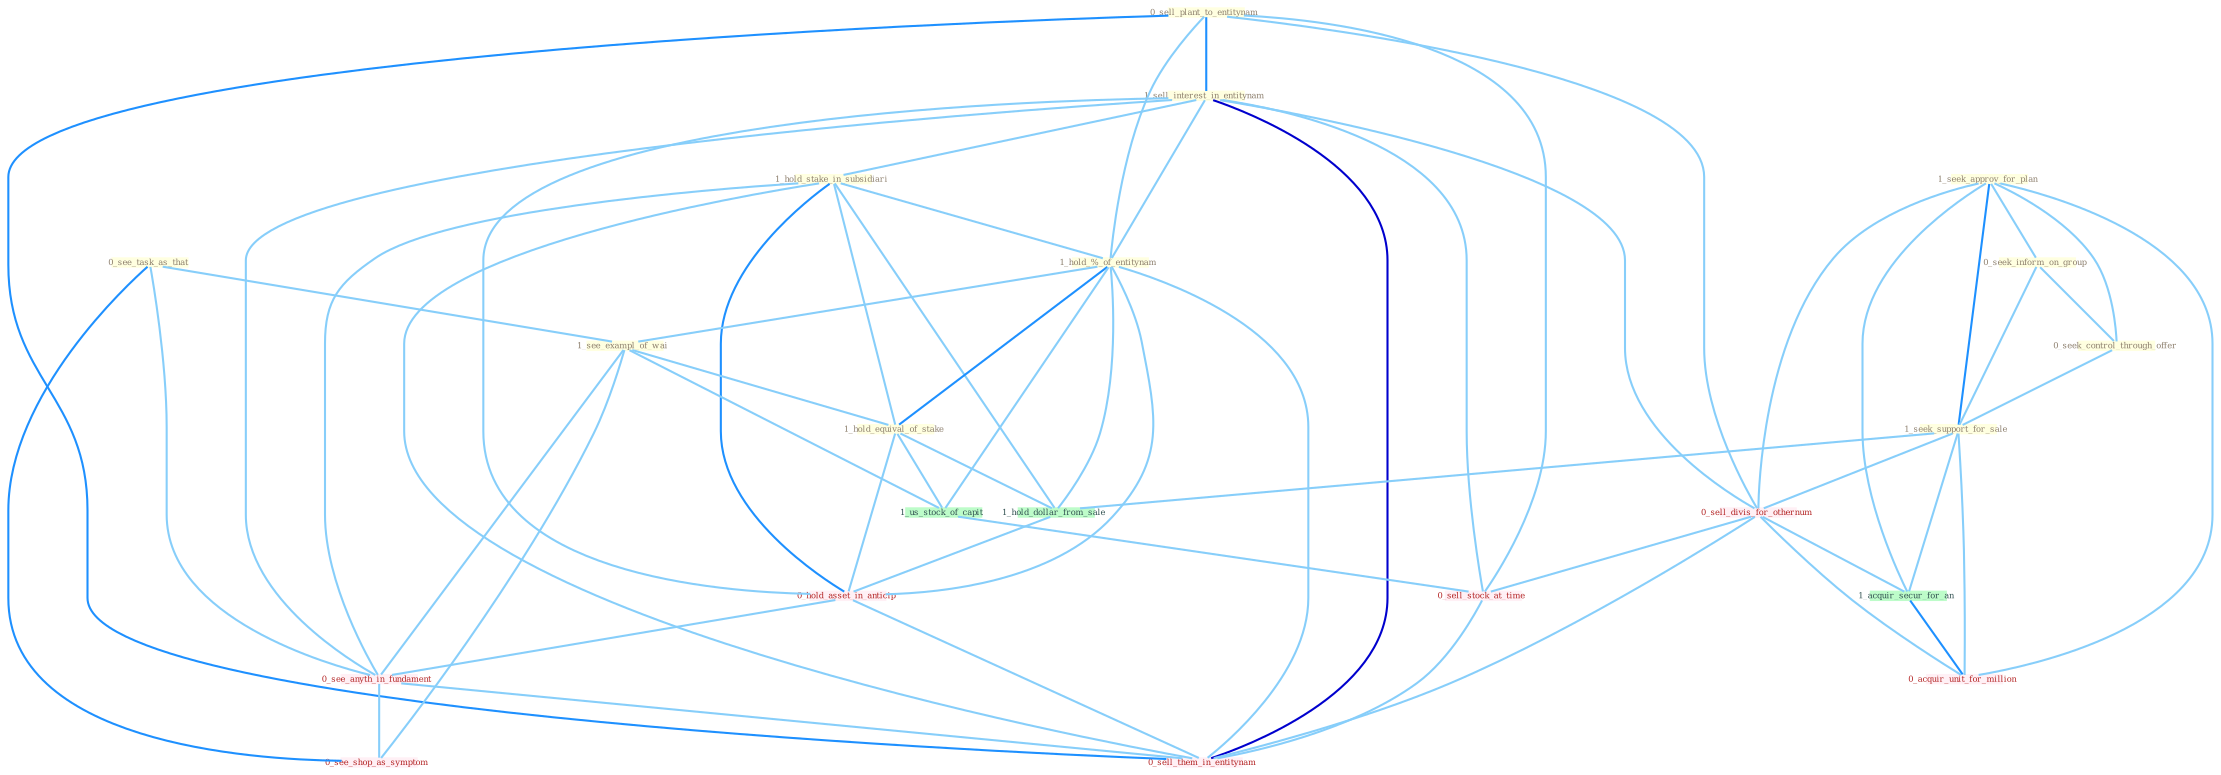 Graph G{ 
    node
    [shape=polygon,style=filled,width=.5,height=.06,color="#BDFCC9",fixedsize=true,fontsize=4,
    fontcolor="#2f4f4f"];
    {node
    [color="#ffffe0", fontcolor="#8b7d6b"] "0_sell_plant_to_entitynam " "1_sell_interest_in_entitynam " "0_see_task_as_that " "1_hold_stake_in_subsidiari " "1_hold_%_of_entitynam " "1_seek_approv_for_plan " "1_see_exampl_of_wai " "0_seek_inform_on_group " "0_seek_control_through_offer " "1_hold_equival_of_stake " "1_seek_support_for_sale "}
{node [color="#fff0f5", fontcolor="#b22222"] "0_sell_divis_for_othernum " "0_hold_asset_in_anticip " "0_sell_stock_at_time " "0_see_anyth_in_fundament " "0_acquir_unit_for_million " "0_see_shop_as_symptom " "0_sell_them_in_entitynam "}
edge [color="#B0E2FF"];

	"0_sell_plant_to_entitynam " -- "1_sell_interest_in_entitynam " [w="2", color="#1e90ff" , len=0.8];
	"0_sell_plant_to_entitynam " -- "1_hold_%_of_entitynam " [w="1", color="#87cefa" ];
	"0_sell_plant_to_entitynam " -- "0_sell_divis_for_othernum " [w="1", color="#87cefa" ];
	"0_sell_plant_to_entitynam " -- "0_sell_stock_at_time " [w="1", color="#87cefa" ];
	"0_sell_plant_to_entitynam " -- "0_sell_them_in_entitynam " [w="2", color="#1e90ff" , len=0.8];
	"1_sell_interest_in_entitynam " -- "1_hold_stake_in_subsidiari " [w="1", color="#87cefa" ];
	"1_sell_interest_in_entitynam " -- "1_hold_%_of_entitynam " [w="1", color="#87cefa" ];
	"1_sell_interest_in_entitynam " -- "0_sell_divis_for_othernum " [w="1", color="#87cefa" ];
	"1_sell_interest_in_entitynam " -- "0_hold_asset_in_anticip " [w="1", color="#87cefa" ];
	"1_sell_interest_in_entitynam " -- "0_sell_stock_at_time " [w="1", color="#87cefa" ];
	"1_sell_interest_in_entitynam " -- "0_see_anyth_in_fundament " [w="1", color="#87cefa" ];
	"1_sell_interest_in_entitynam " -- "0_sell_them_in_entitynam " [w="3", color="#0000cd" , len=0.6];
	"0_see_task_as_that " -- "1_see_exampl_of_wai " [w="1", color="#87cefa" ];
	"0_see_task_as_that " -- "0_see_anyth_in_fundament " [w="1", color="#87cefa" ];
	"0_see_task_as_that " -- "0_see_shop_as_symptom " [w="2", color="#1e90ff" , len=0.8];
	"1_hold_stake_in_subsidiari " -- "1_hold_%_of_entitynam " [w="1", color="#87cefa" ];
	"1_hold_stake_in_subsidiari " -- "1_hold_equival_of_stake " [w="1", color="#87cefa" ];
	"1_hold_stake_in_subsidiari " -- "1_hold_dollar_from_sale " [w="1", color="#87cefa" ];
	"1_hold_stake_in_subsidiari " -- "0_hold_asset_in_anticip " [w="2", color="#1e90ff" , len=0.8];
	"1_hold_stake_in_subsidiari " -- "0_see_anyth_in_fundament " [w="1", color="#87cefa" ];
	"1_hold_stake_in_subsidiari " -- "0_sell_them_in_entitynam " [w="1", color="#87cefa" ];
	"1_hold_%_of_entitynam " -- "1_see_exampl_of_wai " [w="1", color="#87cefa" ];
	"1_hold_%_of_entitynam " -- "1_hold_equival_of_stake " [w="2", color="#1e90ff" , len=0.8];
	"1_hold_%_of_entitynam " -- "1_us_stock_of_capit " [w="1", color="#87cefa" ];
	"1_hold_%_of_entitynam " -- "1_hold_dollar_from_sale " [w="1", color="#87cefa" ];
	"1_hold_%_of_entitynam " -- "0_hold_asset_in_anticip " [w="1", color="#87cefa" ];
	"1_hold_%_of_entitynam " -- "0_sell_them_in_entitynam " [w="1", color="#87cefa" ];
	"1_seek_approv_for_plan " -- "0_seek_inform_on_group " [w="1", color="#87cefa" ];
	"1_seek_approv_for_plan " -- "0_seek_control_through_offer " [w="1", color="#87cefa" ];
	"1_seek_approv_for_plan " -- "1_seek_support_for_sale " [w="2", color="#1e90ff" , len=0.8];
	"1_seek_approv_for_plan " -- "0_sell_divis_for_othernum " [w="1", color="#87cefa" ];
	"1_seek_approv_for_plan " -- "1_acquir_secur_for_an " [w="1", color="#87cefa" ];
	"1_seek_approv_for_plan " -- "0_acquir_unit_for_million " [w="1", color="#87cefa" ];
	"1_see_exampl_of_wai " -- "1_hold_equival_of_stake " [w="1", color="#87cefa" ];
	"1_see_exampl_of_wai " -- "1_us_stock_of_capit " [w="1", color="#87cefa" ];
	"1_see_exampl_of_wai " -- "0_see_anyth_in_fundament " [w="1", color="#87cefa" ];
	"1_see_exampl_of_wai " -- "0_see_shop_as_symptom " [w="1", color="#87cefa" ];
	"0_seek_inform_on_group " -- "0_seek_control_through_offer " [w="1", color="#87cefa" ];
	"0_seek_inform_on_group " -- "1_seek_support_for_sale " [w="1", color="#87cefa" ];
	"0_seek_control_through_offer " -- "1_seek_support_for_sale " [w="1", color="#87cefa" ];
	"1_hold_equival_of_stake " -- "1_us_stock_of_capit " [w="1", color="#87cefa" ];
	"1_hold_equival_of_stake " -- "1_hold_dollar_from_sale " [w="1", color="#87cefa" ];
	"1_hold_equival_of_stake " -- "0_hold_asset_in_anticip " [w="1", color="#87cefa" ];
	"1_seek_support_for_sale " -- "0_sell_divis_for_othernum " [w="1", color="#87cefa" ];
	"1_seek_support_for_sale " -- "1_acquir_secur_for_an " [w="1", color="#87cefa" ];
	"1_seek_support_for_sale " -- "1_hold_dollar_from_sale " [w="1", color="#87cefa" ];
	"1_seek_support_for_sale " -- "0_acquir_unit_for_million " [w="1", color="#87cefa" ];
	"0_sell_divis_for_othernum " -- "1_acquir_secur_for_an " [w="1", color="#87cefa" ];
	"0_sell_divis_for_othernum " -- "0_sell_stock_at_time " [w="1", color="#87cefa" ];
	"0_sell_divis_for_othernum " -- "0_acquir_unit_for_million " [w="1", color="#87cefa" ];
	"0_sell_divis_for_othernum " -- "0_sell_them_in_entitynam " [w="1", color="#87cefa" ];
	"1_acquir_secur_for_an " -- "0_acquir_unit_for_million " [w="2", color="#1e90ff" , len=0.8];
	"1_us_stock_of_capit " -- "0_sell_stock_at_time " [w="1", color="#87cefa" ];
	"1_hold_dollar_from_sale " -- "0_hold_asset_in_anticip " [w="1", color="#87cefa" ];
	"0_hold_asset_in_anticip " -- "0_see_anyth_in_fundament " [w="1", color="#87cefa" ];
	"0_hold_asset_in_anticip " -- "0_sell_them_in_entitynam " [w="1", color="#87cefa" ];
	"0_sell_stock_at_time " -- "0_sell_them_in_entitynam " [w="1", color="#87cefa" ];
	"0_see_anyth_in_fundament " -- "0_see_shop_as_symptom " [w="1", color="#87cefa" ];
	"0_see_anyth_in_fundament " -- "0_sell_them_in_entitynam " [w="1", color="#87cefa" ];
}
